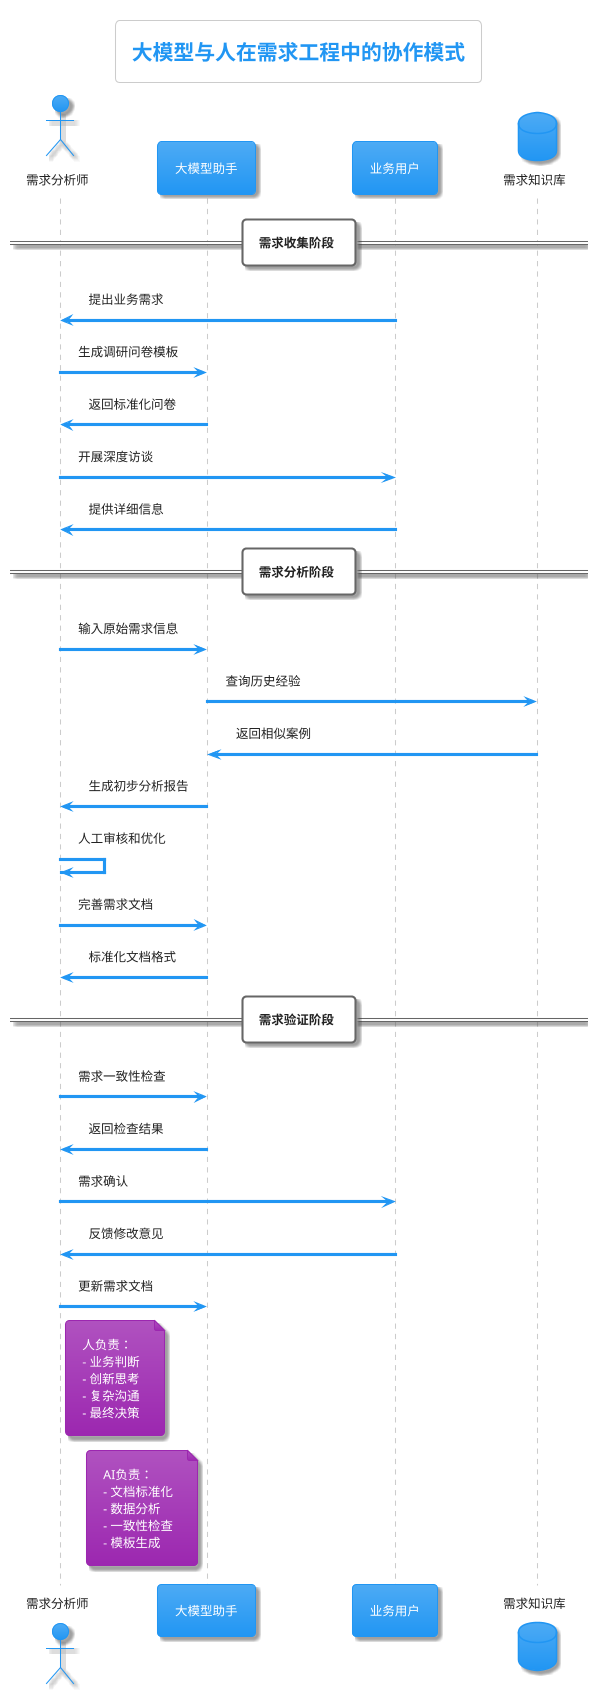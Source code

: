 @startuml 人机协作模式图
!theme materia 

title 大模型与人在需求工程中的协作模式

actor "需求分析师" as Analyst
participant "大模型助手" as AI
participant "业务用户" as User
database "需求知识库" as KB

== 需求收集阶段 ==
User -> Analyst: 提出业务需求
Analyst -> AI: 生成调研问卷模板
AI -> Analyst: 返回标准化问卷
Analyst -> User: 开展深度访谈
User -> Analyst: 提供详细信息

== 需求分析阶段 ==
Analyst -> AI: 输入原始需求信息
AI -> KB: 查询历史经验
KB -> AI: 返回相似案例
AI -> Analyst: 生成初步分析报告
Analyst -> Analyst: 人工审核和优化
Analyst -> AI: 完善需求文档
AI -> Analyst: 标准化文档格式

== 需求验证阶段 ==
Analyst -> AI: 需求一致性检查
AI -> Analyst: 返回检查结果
Analyst -> User: 需求确认
User -> Analyst: 反馈修改意见
Analyst -> AI: 更新需求文档

note right of Analyst
  人负责：
  - 业务判断
  - 创新思考
  - 复杂沟通
  - 最终决策
end note

note left of AI
  AI负责：
  - 文档标准化
  - 数据分析
  - 一致性检查
  - 模板生成
end note

@enduml
